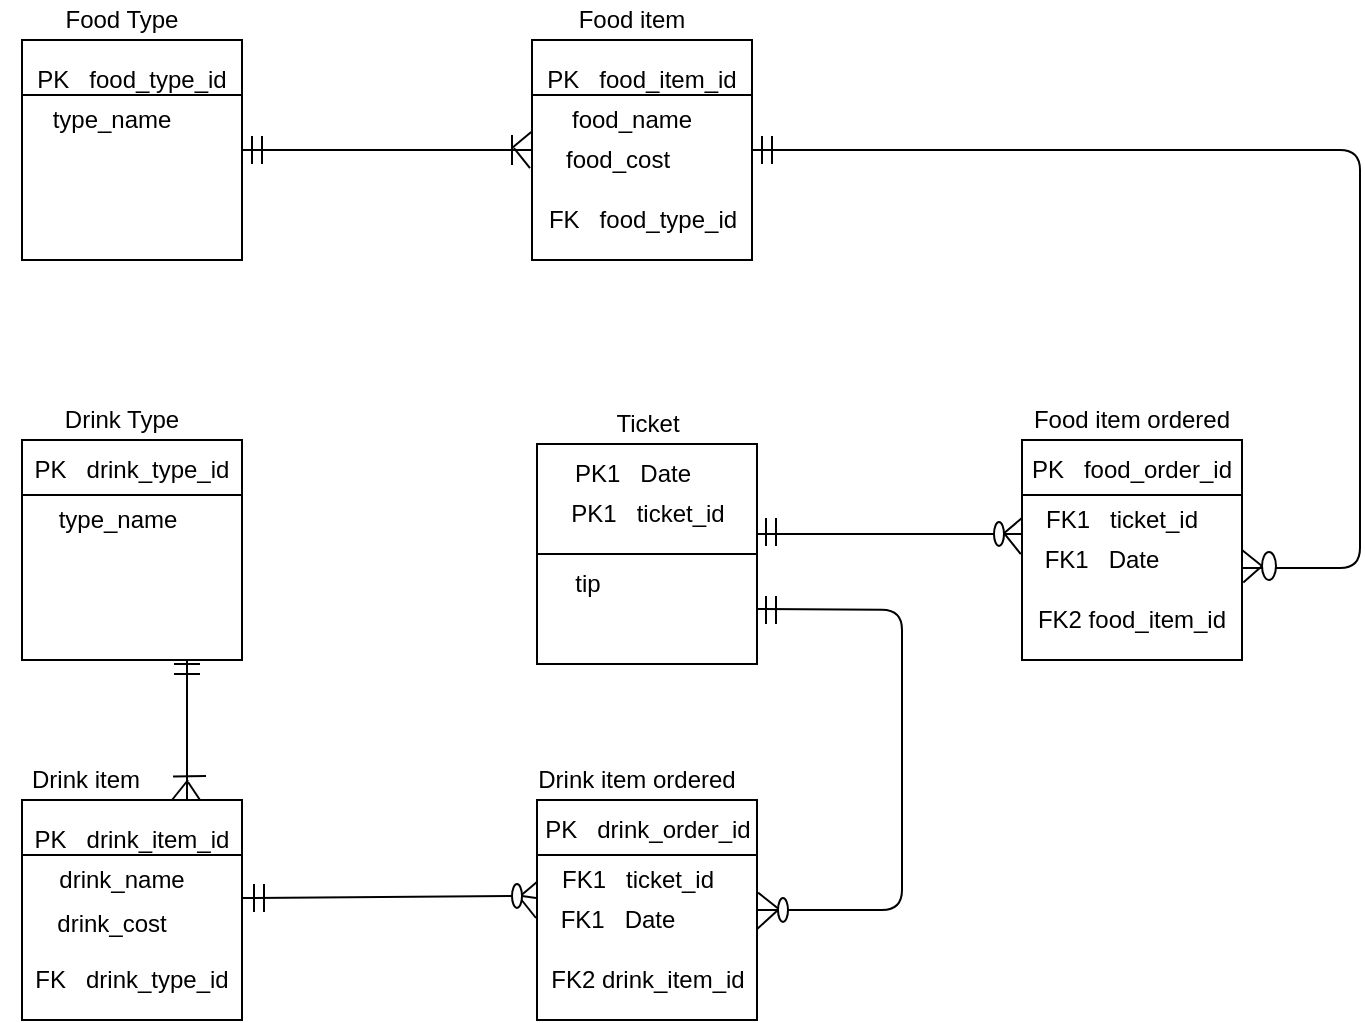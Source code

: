 <mxfile version="13.4.3" type="device"><diagram id="O6l2yG-VkNain3TpiO2E" name="Page-1"><mxGraphModel dx="1422" dy="745" grid="0" gridSize="10" guides="1" tooltips="1" connect="1" arrows="1" fold="1" page="1" pageScale="1" pageWidth="850" pageHeight="1100" math="0" shadow="0"><root><mxCell id="0"/><mxCell id="1" parent="0"/><mxCell id="IHZNTtnrr8T70UE-PSnO-1" value="" style="whiteSpace=wrap;html=1;aspect=fixed;" parent="1" vertex="1"><mxGeometry x="60" y="50" width="110" height="110" as="geometry"/></mxCell><mxCell id="IHZNTtnrr8T70UE-PSnO-7" value="" style="endArrow=none;html=1;exitX=0;exitY=0.25;exitDx=0;exitDy=0;entryX=1;entryY=0.25;entryDx=0;entryDy=0;" parent="1" source="IHZNTtnrr8T70UE-PSnO-1" target="IHZNTtnrr8T70UE-PSnO-1" edge="1"><mxGeometry width="50" height="50" relative="1" as="geometry"><mxPoint x="400" y="430" as="sourcePoint"/><mxPoint x="450" y="380" as="targetPoint"/></mxGeometry></mxCell><mxCell id="IHZNTtnrr8T70UE-PSnO-10" value="" style="whiteSpace=wrap;html=1;aspect=fixed;" parent="1" vertex="1"><mxGeometry x="60" y="430" width="110" height="110" as="geometry"/></mxCell><mxCell id="IHZNTtnrr8T70UE-PSnO-11" value="" style="endArrow=none;html=1;exitX=0;exitY=0.25;exitDx=0;exitDy=0;entryX=1;entryY=0.25;entryDx=0;entryDy=0;" parent="1" source="IHZNTtnrr8T70UE-PSnO-10" target="IHZNTtnrr8T70UE-PSnO-10" edge="1"><mxGeometry width="50" height="50" relative="1" as="geometry"><mxPoint x="560" y="590" as="sourcePoint"/><mxPoint x="610" y="540" as="targetPoint"/></mxGeometry></mxCell><mxCell id="IHZNTtnrr8T70UE-PSnO-12" value="" style="whiteSpace=wrap;html=1;aspect=fixed;" parent="1" vertex="1"><mxGeometry x="315" y="50" width="110" height="110" as="geometry"/></mxCell><mxCell id="IHZNTtnrr8T70UE-PSnO-13" value="" style="endArrow=none;html=1;exitX=0;exitY=0.25;exitDx=0;exitDy=0;entryX=1;entryY=0.25;entryDx=0;entryDy=0;" parent="1" source="IHZNTtnrr8T70UE-PSnO-12" target="IHZNTtnrr8T70UE-PSnO-12" edge="1"><mxGeometry width="50" height="50" relative="1" as="geometry"><mxPoint x="730" y="450" as="sourcePoint"/><mxPoint x="780" y="400" as="targetPoint"/></mxGeometry></mxCell><mxCell id="IHZNTtnrr8T70UE-PSnO-14" value="" style="whiteSpace=wrap;html=1;aspect=fixed;" parent="1" vertex="1"><mxGeometry x="560" y="250" width="110" height="110" as="geometry"/></mxCell><mxCell id="IHZNTtnrr8T70UE-PSnO-15" value="" style="endArrow=none;html=1;exitX=0;exitY=0.25;exitDx=0;exitDy=0;entryX=1;entryY=0.25;entryDx=0;entryDy=0;" parent="1" source="IHZNTtnrr8T70UE-PSnO-14" target="IHZNTtnrr8T70UE-PSnO-14" edge="1"><mxGeometry width="50" height="50" relative="1" as="geometry"><mxPoint x="990" y="590" as="sourcePoint"/><mxPoint x="1040" y="540" as="targetPoint"/></mxGeometry></mxCell><mxCell id="IHZNTtnrr8T70UE-PSnO-16" value="&lt;span style=&quot;color: rgba(0 , 0 , 0 , 0) ; font-family: monospace ; font-size: 0px&quot;&gt;%3CmxGraphModel%3E%3Croot%3E%3CmxCell%20id%3D%220%22%2F%3E%3CmxCell%20id%3D%221%22%20parent%3D%220%22%2F%3E%3CmxCell%20id%3D%222%22%20value%3D%22PK%26amp%3Bnbsp%3B%20%26amp%3Bnbsp%3Bfood_type_id%22%20style%3D%22text%3Bhtml%3D1%3BstrokeColor%3Dnone%3BfillColor%3Dnone%3Balign%3Dcenter%3BverticalAlign%3Dmiddle%3BwhiteSpace%3Dwrap%3Brounded%3D0%3B%22%20vertex%3D%221%22%20parent%3D%221%22%3E%3CmxGeometry%20x%3D%2260%22%20y%3D%2250%22%20width%3D%22110%22%20height%3D%2220%22%20as%3D%22geometry%22%2F%3E%3C%2FmxCell%3E%3C%2Froot%3E%3C%2FmxGraphModel%3E&lt;/span&gt;" style="whiteSpace=wrap;html=1;aspect=fixed;" parent="1" vertex="1"><mxGeometry x="317.5" y="252" width="110" height="110" as="geometry"/></mxCell><mxCell id="IHZNTtnrr8T70UE-PSnO-18" value="&lt;span style=&quot;color: rgba(0 , 0 , 0 , 0) ; font-family: monospace ; font-size: 0px&quot;&gt;%3CmxGraphModel%3E%3Croot%3E%3CmxCell%20id%3D%220%22%2F%3E%3CmxCell%20id%3D%221%22%20parent%3D%220%22%2F%3E%3CmxCell%20id%3D%222%22%20value%3D%22PK%26amp%3Bnbsp%3B%20%26amp%3Bnbsp%3Bfood_type_id%22%20style%3D%22text%3Bhtml%3D1%3BstrokeColor%3Dnone%3BfillColor%3Dnone%3Balign%3Dcenter%3BverticalAlign%3Dmiddle%3BwhiteSpace%3Dwrap%3Brounded%3D0%3B%22%20vertex%3D%221%22%20parent%3D%221%22%3E%3CmxGeometry%20x%3D%2260%22%20y%3D%2250%22%20width%3D%22110%22%20height%3D%2220%22%20as%3D%22geometry%22%2F%3E%3C%2FmxCell%3E%3C%2Froot%3E%3C%2FmxGraphModel%3E&lt;/span&gt;" style="whiteSpace=wrap;html=1;aspect=fixed;" parent="1" vertex="1"><mxGeometry x="60" y="250" width="110" height="110" as="geometry"/></mxCell><mxCell id="IHZNTtnrr8T70UE-PSnO-19" value="" style="endArrow=none;html=1;exitX=0;exitY=0.25;exitDx=0;exitDy=0;entryX=1;entryY=0.25;entryDx=0;entryDy=0;" parent="1" source="IHZNTtnrr8T70UE-PSnO-18" target="IHZNTtnrr8T70UE-PSnO-18" edge="1"><mxGeometry width="50" height="50" relative="1" as="geometry"><mxPoint x="400" y="630" as="sourcePoint"/><mxPoint x="450" y="580" as="targetPoint"/></mxGeometry></mxCell><mxCell id="IHZNTtnrr8T70UE-PSnO-22" value="Food Type" style="text;html=1;strokeColor=none;fillColor=none;align=center;verticalAlign=middle;whiteSpace=wrap;rounded=0;" parent="1" vertex="1"><mxGeometry x="60" y="30" width="100" height="20" as="geometry"/></mxCell><mxCell id="IHZNTtnrr8T70UE-PSnO-23" value="Drink Type" style="text;html=1;strokeColor=none;fillColor=none;align=center;verticalAlign=middle;whiteSpace=wrap;rounded=0;" parent="1" vertex="1"><mxGeometry x="60" y="230" width="100" height="20" as="geometry"/></mxCell><mxCell id="IHZNTtnrr8T70UE-PSnO-24" value="Drink item" style="text;html=1;strokeColor=none;fillColor=none;align=center;verticalAlign=middle;whiteSpace=wrap;rounded=0;" parent="1" vertex="1"><mxGeometry x="49" y="410" width="86" height="20" as="geometry"/></mxCell><mxCell id="IHZNTtnrr8T70UE-PSnO-25" value="Food item" style="text;html=1;strokeColor=none;fillColor=none;align=center;verticalAlign=middle;whiteSpace=wrap;rounded=0;" parent="1" vertex="1"><mxGeometry x="315" y="30" width="100" height="20" as="geometry"/></mxCell><mxCell id="IHZNTtnrr8T70UE-PSnO-26" value="Ticket" style="text;html=1;strokeColor=none;fillColor=none;align=center;verticalAlign=middle;whiteSpace=wrap;rounded=0;" parent="1" vertex="1"><mxGeometry x="322.5" y="232" width="100" height="20" as="geometry"/></mxCell><mxCell id="IHZNTtnrr8T70UE-PSnO-27" value="Food item ordered" style="text;html=1;strokeColor=none;fillColor=none;align=center;verticalAlign=middle;whiteSpace=wrap;rounded=0;" parent="1" vertex="1"><mxGeometry x="555" y="230" width="120" height="20" as="geometry"/></mxCell><mxCell id="IHZNTtnrr8T70UE-PSnO-28" value="Drink item ordered" style="text;html=1;strokeColor=none;fillColor=none;align=center;verticalAlign=middle;whiteSpace=wrap;rounded=0;" parent="1" vertex="1"><mxGeometry x="305" y="410" width="125" height="20" as="geometry"/></mxCell><mxCell id="IHZNTtnrr8T70UE-PSnO-31" value="PK&amp;nbsp; &amp;nbsp;food_type_id" style="text;html=1;strokeColor=none;fillColor=none;align=center;verticalAlign=middle;whiteSpace=wrap;rounded=0;" parent="1" vertex="1"><mxGeometry x="60" y="60" width="110" height="20" as="geometry"/></mxCell><mxCell id="IHZNTtnrr8T70UE-PSnO-32" value="PK&amp;nbsp; &amp;nbsp;drink_type_id" style="text;html=1;strokeColor=none;fillColor=none;align=center;verticalAlign=middle;whiteSpace=wrap;rounded=0;" parent="1" vertex="1"><mxGeometry x="60" y="255" width="110" height="20" as="geometry"/></mxCell><mxCell id="IHZNTtnrr8T70UE-PSnO-33" value="PK&amp;nbsp; &amp;nbsp;drink_item_id" style="text;html=1;strokeColor=none;fillColor=none;align=center;verticalAlign=middle;whiteSpace=wrap;rounded=0;" parent="1" vertex="1"><mxGeometry x="60" y="440" width="110" height="20" as="geometry"/></mxCell><mxCell id="IHZNTtnrr8T70UE-PSnO-34" value="PK&amp;nbsp; &amp;nbsp;food_item_id" style="text;html=1;strokeColor=none;fillColor=none;align=center;verticalAlign=middle;whiteSpace=wrap;rounded=0;" parent="1" vertex="1"><mxGeometry x="315" y="60" width="110" height="20" as="geometry"/></mxCell><mxCell id="IHZNTtnrr8T70UE-PSnO-35" value="PK1&amp;nbsp; &amp;nbsp;ticket_id" style="text;html=1;strokeColor=none;fillColor=none;align=center;verticalAlign=middle;whiteSpace=wrap;rounded=0;" parent="1" vertex="1"><mxGeometry x="317.5" y="277" width="110" height="20" as="geometry"/></mxCell><mxCell id="IHZNTtnrr8T70UE-PSnO-37" value="PK&amp;nbsp; &amp;nbsp;food_order_id" style="text;html=1;strokeColor=none;fillColor=none;align=center;verticalAlign=middle;whiteSpace=wrap;rounded=0;" parent="1" vertex="1"><mxGeometry x="560" y="255" width="110" height="20" as="geometry"/></mxCell><mxCell id="IHZNTtnrr8T70UE-PSnO-38" value="&lt;span style=&quot;color: rgba(0 , 0 , 0 , 0) ; font-family: monospace ; font-size: 0px&quot;&gt;%3CmxGraphModel%3E%3Croot%3E%3CmxCell%20id%3D%220%22%2F%3E%3CmxCell%20id%3D%221%22%20parent%3D%220%22%2F%3E%3CmxCell%20id%3D%222%22%20value%3D%22type_name%22%20style%3D%22text%3Bhtml%3D1%3BstrokeColor%3Dnone%3BfillColor%3Dnone%3Balign%3Dcenter%3BverticalAlign%3Dmiddle%3BwhiteSpace%3Dwrap%3Brounded%3D0%3B%22%20vertex%3D%221%22%20parent%3D%221%22%3E%3CmxGeometry%20x%3D%2295%22%20y%3D%22280%22%20width%3D%2240%22%20height%3D%2220%22%20as%3D%22geometry%22%2F%3E%3C%2FmxCell%3E%3C%2Froot%3E%3C%2FmxGraphModel%3E&lt;/span&gt;" style="text;html=1;strokeColor=none;fillColor=none;align=center;verticalAlign=middle;whiteSpace=wrap;rounded=0;" parent="1" vertex="1"><mxGeometry x="70" y="80" width="40" height="20" as="geometry"/></mxCell><mxCell id="IHZNTtnrr8T70UE-PSnO-40" value="type_name" style="text;html=1;strokeColor=none;fillColor=none;align=center;verticalAlign=middle;whiteSpace=wrap;rounded=0;" parent="1" vertex="1"><mxGeometry x="88" y="280" width="40" height="20" as="geometry"/></mxCell><mxCell id="IHZNTtnrr8T70UE-PSnO-41" value="type_name" style="text;html=1;strokeColor=none;fillColor=none;align=center;verticalAlign=middle;whiteSpace=wrap;rounded=0;" parent="1" vertex="1"><mxGeometry x="85" y="80" width="40" height="20" as="geometry"/></mxCell><mxCell id="IHZNTtnrr8T70UE-PSnO-42" value="drink_name" style="text;html=1;strokeColor=none;fillColor=none;align=center;verticalAlign=middle;whiteSpace=wrap;rounded=0;" parent="1" vertex="1"><mxGeometry x="90" y="460" width="40" height="20" as="geometry"/></mxCell><mxCell id="IHZNTtnrr8T70UE-PSnO-43" value="food_name" style="text;html=1;strokeColor=none;fillColor=none;align=center;verticalAlign=middle;whiteSpace=wrap;rounded=0;" parent="1" vertex="1"><mxGeometry x="345" y="80" width="40" height="20" as="geometry"/></mxCell><mxCell id="IHZNTtnrr8T70UE-PSnO-44" value="food_cost" style="text;html=1;strokeColor=none;fillColor=none;align=center;verticalAlign=middle;whiteSpace=wrap;rounded=0;" parent="1" vertex="1"><mxGeometry x="337.5" y="100" width="40" height="20" as="geometry"/></mxCell><mxCell id="IHZNTtnrr8T70UE-PSnO-45" value="FK&amp;nbsp; &amp;nbsp;food_type_id" style="text;html=1;strokeColor=none;fillColor=none;align=center;verticalAlign=middle;whiteSpace=wrap;rounded=0;" parent="1" vertex="1"><mxGeometry x="312.5" y="130" width="115" height="20" as="geometry"/></mxCell><mxCell id="IHZNTtnrr8T70UE-PSnO-46" value="PK1&amp;nbsp; &amp;nbsp;Date" style="text;html=1;strokeColor=none;fillColor=none;align=center;verticalAlign=middle;whiteSpace=wrap;rounded=0;" parent="1" vertex="1"><mxGeometry x="332.5" y="257" width="65" height="20" as="geometry"/></mxCell><mxCell id="IHZNTtnrr8T70UE-PSnO-50" value="" style="endArrow=none;html=1;exitX=0;exitY=0.5;exitDx=0;exitDy=0;entryX=1;entryY=0.5;entryDx=0;entryDy=0;" parent="1" source="IHZNTtnrr8T70UE-PSnO-16" target="IHZNTtnrr8T70UE-PSnO-16" edge="1"><mxGeometry width="50" height="50" relative="1" as="geometry"><mxPoint x="387.5" y="432" as="sourcePoint"/><mxPoint x="437.5" y="382" as="targetPoint"/></mxGeometry></mxCell><mxCell id="IHZNTtnrr8T70UE-PSnO-51" value="tip" style="text;html=1;strokeColor=none;fillColor=none;align=center;verticalAlign=middle;whiteSpace=wrap;rounded=0;" parent="1" vertex="1"><mxGeometry x="322.5" y="312" width="40" height="20" as="geometry"/></mxCell><mxCell id="IHZNTtnrr8T70UE-PSnO-53" style="edgeStyle=orthogonalEdgeStyle;rounded=0;orthogonalLoop=1;jettySize=auto;html=1;exitX=0.5;exitY=1;exitDx=0;exitDy=0;" parent="1" source="IHZNTtnrr8T70UE-PSnO-16" target="IHZNTtnrr8T70UE-PSnO-16" edge="1"><mxGeometry relative="1" as="geometry"/></mxCell><mxCell id="IHZNTtnrr8T70UE-PSnO-54" value="FK1&amp;nbsp; &amp;nbsp;ticket_id" style="text;html=1;strokeColor=none;fillColor=none;align=center;verticalAlign=middle;whiteSpace=wrap;rounded=0;" parent="1" vertex="1"><mxGeometry x="555" y="280" width="110" height="20" as="geometry"/></mxCell><mxCell id="IHZNTtnrr8T70UE-PSnO-55" value="FK1&amp;nbsp; &amp;nbsp;Date" style="text;html=1;strokeColor=none;fillColor=none;align=center;verticalAlign=middle;whiteSpace=wrap;rounded=0;" parent="1" vertex="1"><mxGeometry x="565" y="300" width="70" height="20" as="geometry"/></mxCell><mxCell id="IHZNTtnrr8T70UE-PSnO-57" value="FK2 food_item_id" style="text;html=1;strokeColor=none;fillColor=none;align=center;verticalAlign=middle;whiteSpace=wrap;rounded=0;" parent="1" vertex="1"><mxGeometry x="565" y="330" width="100" height="20" as="geometry"/></mxCell><mxCell id="IHZNTtnrr8T70UE-PSnO-59" value="" style="whiteSpace=wrap;html=1;aspect=fixed;" parent="1" vertex="1"><mxGeometry x="317.5" y="430" width="110" height="110" as="geometry"/></mxCell><mxCell id="IHZNTtnrr8T70UE-PSnO-60" value="" style="endArrow=none;html=1;exitX=0;exitY=0.25;exitDx=0;exitDy=0;entryX=1;entryY=0.25;entryDx=0;entryDy=0;" parent="1" source="IHZNTtnrr8T70UE-PSnO-59" target="IHZNTtnrr8T70UE-PSnO-59" edge="1"><mxGeometry width="50" height="50" relative="1" as="geometry"><mxPoint x="747.5" y="770" as="sourcePoint"/><mxPoint x="797.5" y="720" as="targetPoint"/></mxGeometry></mxCell><mxCell id="IHZNTtnrr8T70UE-PSnO-61" value="PK&amp;nbsp; &amp;nbsp;drink_order_id" style="text;html=1;strokeColor=none;fillColor=none;align=center;verticalAlign=middle;whiteSpace=wrap;rounded=0;" parent="1" vertex="1"><mxGeometry x="317.5" y="435" width="110" height="20" as="geometry"/></mxCell><mxCell id="IHZNTtnrr8T70UE-PSnO-62" value="FK1&amp;nbsp; &amp;nbsp;ticket_id" style="text;html=1;strokeColor=none;fillColor=none;align=center;verticalAlign=middle;whiteSpace=wrap;rounded=0;" parent="1" vertex="1"><mxGeometry x="312.5" y="460" width="110" height="20" as="geometry"/></mxCell><mxCell id="IHZNTtnrr8T70UE-PSnO-63" value="FK1&amp;nbsp; &amp;nbsp;Date" style="text;html=1;strokeColor=none;fillColor=none;align=center;verticalAlign=middle;whiteSpace=wrap;rounded=0;" parent="1" vertex="1"><mxGeometry x="322.5" y="480" width="70" height="20" as="geometry"/></mxCell><mxCell id="IHZNTtnrr8T70UE-PSnO-64" value="FK2 drink_item_id" style="text;html=1;strokeColor=none;fillColor=none;align=center;verticalAlign=middle;whiteSpace=wrap;rounded=0;" parent="1" vertex="1"><mxGeometry x="322.5" y="510" width="100" height="20" as="geometry"/></mxCell><mxCell id="IHZNTtnrr8T70UE-PSnO-65" value="drink_cost" style="text;html=1;strokeColor=none;fillColor=none;align=center;verticalAlign=middle;whiteSpace=wrap;rounded=0;" parent="1" vertex="1"><mxGeometry x="85" y="482" width="40" height="20" as="geometry"/></mxCell><mxCell id="IHZNTtnrr8T70UE-PSnO-66" value="FK&amp;nbsp; &amp;nbsp;drink_type_id" style="text;html=1;strokeColor=none;fillColor=none;align=center;verticalAlign=middle;whiteSpace=wrap;rounded=0;" parent="1" vertex="1"><mxGeometry x="60" y="510" width="110" height="20" as="geometry"/></mxCell><mxCell id="IHZNTtnrr8T70UE-PSnO-67" value="" style="endArrow=none;html=1;exitX=1;exitY=0.5;exitDx=0;exitDy=0;entryX=0;entryY=0.5;entryDx=0;entryDy=0;" parent="1" source="IHZNTtnrr8T70UE-PSnO-1" target="IHZNTtnrr8T70UE-PSnO-12" edge="1"><mxGeometry width="50" height="50" relative="1" as="geometry"><mxPoint x="399" y="407" as="sourcePoint"/><mxPoint x="449" y="357" as="targetPoint"/></mxGeometry></mxCell><mxCell id="IHZNTtnrr8T70UE-PSnO-68" value="" style="endArrow=none;html=1;exitX=1;exitY=0.5;exitDx=0;exitDy=0;" parent="1" source="IHZNTtnrr8T70UE-PSnO-106" edge="1"><mxGeometry width="50" height="50" relative="1" as="geometry"><mxPoint x="170" y="479" as="sourcePoint"/><mxPoint x="317" y="479" as="targetPoint"/></mxGeometry></mxCell><mxCell id="IHZNTtnrr8T70UE-PSnO-69" value="" style="endArrow=none;html=1;exitX=1;exitY=0.5;exitDx=0;exitDy=0;" parent="1" source="IHZNTtnrr8T70UE-PSnO-108" edge="1"><mxGeometry width="50" height="50" relative="1" as="geometry"><mxPoint x="427.5" y="297" as="sourcePoint"/><mxPoint x="560" y="297" as="targetPoint"/></mxGeometry></mxCell><mxCell id="IHZNTtnrr8T70UE-PSnO-70" value="" style="endArrow=none;html=1;exitX=1;exitY=0.5;exitDx=0;exitDy=0;entryX=1;entryY=0.582;entryDx=0;entryDy=0;entryPerimeter=0;" parent="1" source="IHZNTtnrr8T70UE-PSnO-12" target="IHZNTtnrr8T70UE-PSnO-14" edge="1"><mxGeometry width="50" height="50" relative="1" as="geometry"><mxPoint x="399" y="407" as="sourcePoint"/><mxPoint x="449" y="357" as="targetPoint"/><Array as="points"><mxPoint x="729" y="105"/><mxPoint x="729" y="314"/></Array></mxGeometry></mxCell><mxCell id="IHZNTtnrr8T70UE-PSnO-71" value="" style="endArrow=none;html=1;entryX=1;entryY=0.75;entryDx=0;entryDy=0;exitX=1;exitY=0.5;exitDx=0;exitDy=0;" parent="1" source="IHZNTtnrr8T70UE-PSnO-59" target="IHZNTtnrr8T70UE-PSnO-16" edge="1"><mxGeometry width="50" height="50" relative="1" as="geometry"><mxPoint x="399" y="407" as="sourcePoint"/><mxPoint x="449" y="357" as="targetPoint"/><Array as="points"><mxPoint x="500" y="485"/><mxPoint x="500" y="411"/><mxPoint x="500" y="335"/></Array></mxGeometry></mxCell><mxCell id="IHZNTtnrr8T70UE-PSnO-72" value="" style="endArrow=none;html=1;exitX=0.75;exitY=0;exitDx=0;exitDy=0;entryX=0.75;entryY=1;entryDx=0;entryDy=0;" parent="1" source="IHZNTtnrr8T70UE-PSnO-10" target="IHZNTtnrr8T70UE-PSnO-18" edge="1"><mxGeometry width="50" height="50" relative="1" as="geometry"><mxPoint x="399" y="407" as="sourcePoint"/><mxPoint x="449" y="357" as="targetPoint"/></mxGeometry></mxCell><mxCell id="IHZNTtnrr8T70UE-PSnO-73" value="" style="endArrow=none;html=1;exitX=1;exitY=1;exitDx=0;exitDy=0;" parent="1" source="IHZNTtnrr8T70UE-PSnO-24" edge="1"><mxGeometry width="50" height="50" relative="1" as="geometry"><mxPoint x="399" y="407" as="sourcePoint"/><mxPoint x="143" y="420" as="targetPoint"/></mxGeometry></mxCell><mxCell id="IHZNTtnrr8T70UE-PSnO-74" value="" style="endArrow=none;html=1;" parent="1" edge="1"><mxGeometry width="50" height="50" relative="1" as="geometry"><mxPoint x="149" y="430" as="sourcePoint"/><mxPoint x="143" y="421" as="targetPoint"/><Array as="points"><mxPoint x="143" y="421"/></Array></mxGeometry></mxCell><mxCell id="IHZNTtnrr8T70UE-PSnO-75" value="" style="endArrow=none;html=1;" parent="1" edge="1"><mxGeometry width="50" height="50" relative="1" as="geometry"><mxPoint x="136" y="362" as="sourcePoint"/><mxPoint x="149" y="362" as="targetPoint"/></mxGeometry></mxCell><mxCell id="IHZNTtnrr8T70UE-PSnO-77" value="" style="endArrow=none;html=1;" parent="1" edge="1"><mxGeometry width="50" height="50" relative="1" as="geometry"><mxPoint x="136" y="367" as="sourcePoint"/><mxPoint x="149" y="367" as="targetPoint"/></mxGeometry></mxCell><mxCell id="IHZNTtnrr8T70UE-PSnO-78" value="" style="endArrow=none;html=1;exitX=1.006;exitY=0.414;exitDx=0;exitDy=0;exitPerimeter=0;" parent="1" source="IHZNTtnrr8T70UE-PSnO-24" edge="1"><mxGeometry width="50" height="50" relative="1" as="geometry"><mxPoint x="277" y="392" as="sourcePoint"/><mxPoint x="152" y="418" as="targetPoint"/></mxGeometry></mxCell><mxCell id="IHZNTtnrr8T70UE-PSnO-81" value="" style="endArrow=none;html=1;" parent="1" edge="1"><mxGeometry width="50" height="50" relative="1" as="geometry"><mxPoint x="432" y="303" as="sourcePoint"/><mxPoint x="432" y="289" as="targetPoint"/></mxGeometry></mxCell><mxCell id="IHZNTtnrr8T70UE-PSnO-82" value="" style="endArrow=none;html=1;" parent="1" edge="1"><mxGeometry width="50" height="50" relative="1" as="geometry"><mxPoint x="437" y="303" as="sourcePoint"/><mxPoint x="437" y="289" as="targetPoint"/></mxGeometry></mxCell><mxCell id="IHZNTtnrr8T70UE-PSnO-83" value="" style="endArrow=none;html=1;" parent="1" edge="1"><mxGeometry width="50" height="50" relative="1" as="geometry"><mxPoint x="175" y="112" as="sourcePoint"/><mxPoint x="175" y="98" as="targetPoint"/></mxGeometry></mxCell><mxCell id="IHZNTtnrr8T70UE-PSnO-84" value="" style="endArrow=none;html=1;" parent="1" edge="1"><mxGeometry width="50" height="50" relative="1" as="geometry"><mxPoint x="180" y="112" as="sourcePoint"/><mxPoint x="180" y="98" as="targetPoint"/></mxGeometry></mxCell><mxCell id="IHZNTtnrr8T70UE-PSnO-85" value="" style="endArrow=none;html=1;" parent="1" edge="1"><mxGeometry width="50" height="50" relative="1" as="geometry"><mxPoint x="430" y="112" as="sourcePoint"/><mxPoint x="430" y="98" as="targetPoint"/></mxGeometry></mxCell><mxCell id="IHZNTtnrr8T70UE-PSnO-86" value="" style="endArrow=none;html=1;" parent="1" edge="1"><mxGeometry width="50" height="50" relative="1" as="geometry"><mxPoint x="435" y="112" as="sourcePoint"/><mxPoint x="435" y="98" as="targetPoint"/></mxGeometry></mxCell><mxCell id="IHZNTtnrr8T70UE-PSnO-87" value="" style="endArrow=none;html=1;" parent="1" edge="1"><mxGeometry width="50" height="50" relative="1" as="geometry"><mxPoint x="176" y="486" as="sourcePoint"/><mxPoint x="176" y="472" as="targetPoint"/></mxGeometry></mxCell><mxCell id="IHZNTtnrr8T70UE-PSnO-88" value="" style="endArrow=none;html=1;" parent="1" edge="1"><mxGeometry width="50" height="50" relative="1" as="geometry"><mxPoint x="181" y="486" as="sourcePoint"/><mxPoint x="181" y="472" as="targetPoint"/></mxGeometry></mxCell><mxCell id="IHZNTtnrr8T70UE-PSnO-92" value="" style="endArrow=none;html=1;exitX=1;exitY=0.5;exitDx=0;exitDy=0;" parent="1" source="IHZNTtnrr8T70UE-PSnO-14" edge="1"><mxGeometry width="50" height="50" relative="1" as="geometry"><mxPoint x="649" y="394" as="sourcePoint"/><mxPoint x="680" y="313" as="targetPoint"/></mxGeometry></mxCell><mxCell id="IHZNTtnrr8T70UE-PSnO-93" value="" style="endArrow=none;html=1;exitX=1.006;exitY=0.648;exitDx=0;exitDy=0;exitPerimeter=0;" parent="1" source="IHZNTtnrr8T70UE-PSnO-14" edge="1"><mxGeometry width="50" height="50" relative="1" as="geometry"><mxPoint x="649" y="394" as="sourcePoint"/><mxPoint x="680" y="313" as="targetPoint"/></mxGeometry></mxCell><mxCell id="IHZNTtnrr8T70UE-PSnO-94" value="" style="endArrow=none;html=1;exitX=1.005;exitY=0.421;exitDx=0;exitDy=0;exitPerimeter=0;" parent="1" source="IHZNTtnrr8T70UE-PSnO-59" edge="1"><mxGeometry width="50" height="50" relative="1" as="geometry"><mxPoint x="449" y="494" as="sourcePoint"/><mxPoint x="439" y="485" as="targetPoint"/></mxGeometry></mxCell><mxCell id="IHZNTtnrr8T70UE-PSnO-95" value="" style="endArrow=none;html=1;exitX=1.002;exitY=0.585;exitDx=0;exitDy=0;exitPerimeter=0;" parent="1" source="IHZNTtnrr8T70UE-PSnO-59" edge="1"><mxGeometry width="50" height="50" relative="1" as="geometry"><mxPoint x="449" y="494" as="sourcePoint"/><mxPoint x="438" y="485" as="targetPoint"/></mxGeometry></mxCell><mxCell id="IHZNTtnrr8T70UE-PSnO-96" value="" style="endArrow=none;html=1;" parent="1" edge="1"><mxGeometry width="50" height="50" relative="1" as="geometry"><mxPoint x="432" y="342" as="sourcePoint"/><mxPoint x="432" y="328" as="targetPoint"/></mxGeometry></mxCell><mxCell id="IHZNTtnrr8T70UE-PSnO-97" value="" style="endArrow=none;html=1;" parent="1" edge="1"><mxGeometry width="50" height="50" relative="1" as="geometry"><mxPoint x="437" y="342" as="sourcePoint"/><mxPoint x="437" y="328" as="targetPoint"/></mxGeometry></mxCell><mxCell id="IHZNTtnrr8T70UE-PSnO-98" value="" style="endArrow=none;html=1;entryX=0.001;entryY=0.372;entryDx=0;entryDy=0;entryPerimeter=0;" parent="1" target="IHZNTtnrr8T70UE-PSnO-59" edge="1"><mxGeometry width="50" height="50" relative="1" as="geometry"><mxPoint x="308" y="479" as="sourcePoint"/><mxPoint x="337" y="416" as="targetPoint"/></mxGeometry></mxCell><mxCell id="IHZNTtnrr8T70UE-PSnO-99" value="" style="endArrow=none;html=1;" parent="1" edge="1"><mxGeometry width="50" height="50" relative="1" as="geometry"><mxPoint x="317" y="489" as="sourcePoint"/><mxPoint x="309" y="479" as="targetPoint"/></mxGeometry></mxCell><mxCell id="IHZNTtnrr8T70UE-PSnO-100" value="" style="endArrow=none;html=1;entryX=0.001;entryY=0.372;entryDx=0;entryDy=0;entryPerimeter=0;" parent="1" edge="1"><mxGeometry width="50" height="50" relative="1" as="geometry"><mxPoint x="305" y="104.04" as="sourcePoint"/><mxPoint x="314.61" y="95.96" as="targetPoint"/></mxGeometry></mxCell><mxCell id="IHZNTtnrr8T70UE-PSnO-101" value="" style="endArrow=none;html=1;" parent="1" edge="1"><mxGeometry width="50" height="50" relative="1" as="geometry"><mxPoint x="314" y="114.04" as="sourcePoint"/><mxPoint x="306" y="104.04" as="targetPoint"/></mxGeometry></mxCell><mxCell id="IHZNTtnrr8T70UE-PSnO-102" value="" style="endArrow=none;html=1;entryX=0.001;entryY=0.372;entryDx=0;entryDy=0;entryPerimeter=0;" parent="1" edge="1"><mxGeometry width="50" height="50" relative="1" as="geometry"><mxPoint x="550.39" y="297.08" as="sourcePoint"/><mxPoint x="560.0" y="289.0" as="targetPoint"/></mxGeometry></mxCell><mxCell id="IHZNTtnrr8T70UE-PSnO-103" value="" style="endArrow=none;html=1;" parent="1" edge="1"><mxGeometry width="50" height="50" relative="1" as="geometry"><mxPoint x="559.39" y="307.08" as="sourcePoint"/><mxPoint x="551.39" y="297.08" as="targetPoint"/></mxGeometry></mxCell><mxCell id="IHZNTtnrr8T70UE-PSnO-104" value="" style="endArrow=none;html=1;" parent="1" edge="1"><mxGeometry width="50" height="50" relative="1" as="geometry"><mxPoint x="305" y="112.5" as="sourcePoint"/><mxPoint x="305" y="97.5" as="targetPoint"/></mxGeometry></mxCell><mxCell id="IHZNTtnrr8T70UE-PSnO-105" value="" style="ellipse;whiteSpace=wrap;html=1;" parent="1" vertex="1"><mxGeometry x="438" y="479" width="5" height="12" as="geometry"/></mxCell><mxCell id="IHZNTtnrr8T70UE-PSnO-106" value="" style="ellipse;whiteSpace=wrap;html=1;" parent="1" vertex="1"><mxGeometry x="305" y="472" width="5" height="12" as="geometry"/></mxCell><mxCell id="IHZNTtnrr8T70UE-PSnO-107" value="" style="endArrow=none;html=1;exitX=1;exitY=0.5;exitDx=0;exitDy=0;" parent="1" target="IHZNTtnrr8T70UE-PSnO-106" edge="1"><mxGeometry width="50" height="50" relative="1" as="geometry"><mxPoint x="170" y="479" as="sourcePoint"/><mxPoint x="317" y="479" as="targetPoint"/></mxGeometry></mxCell><mxCell id="IHZNTtnrr8T70UE-PSnO-108" value="" style="ellipse;whiteSpace=wrap;html=1;" parent="1" vertex="1"><mxGeometry x="546" y="291" width="5" height="12" as="geometry"/></mxCell><mxCell id="IHZNTtnrr8T70UE-PSnO-109" value="" style="endArrow=none;html=1;exitX=1;exitY=0.5;exitDx=0;exitDy=0;" parent="1" target="IHZNTtnrr8T70UE-PSnO-108" edge="1"><mxGeometry width="50" height="50" relative="1" as="geometry"><mxPoint x="427.5" y="297" as="sourcePoint"/><mxPoint x="560" y="297" as="targetPoint"/></mxGeometry></mxCell><mxCell id="IHZNTtnrr8T70UE-PSnO-115" value="" style="ellipse;whiteSpace=wrap;html=1;" parent="1" vertex="1"><mxGeometry x="680" y="306" width="7" height="14" as="geometry"/></mxCell></root></mxGraphModel></diagram></mxfile>